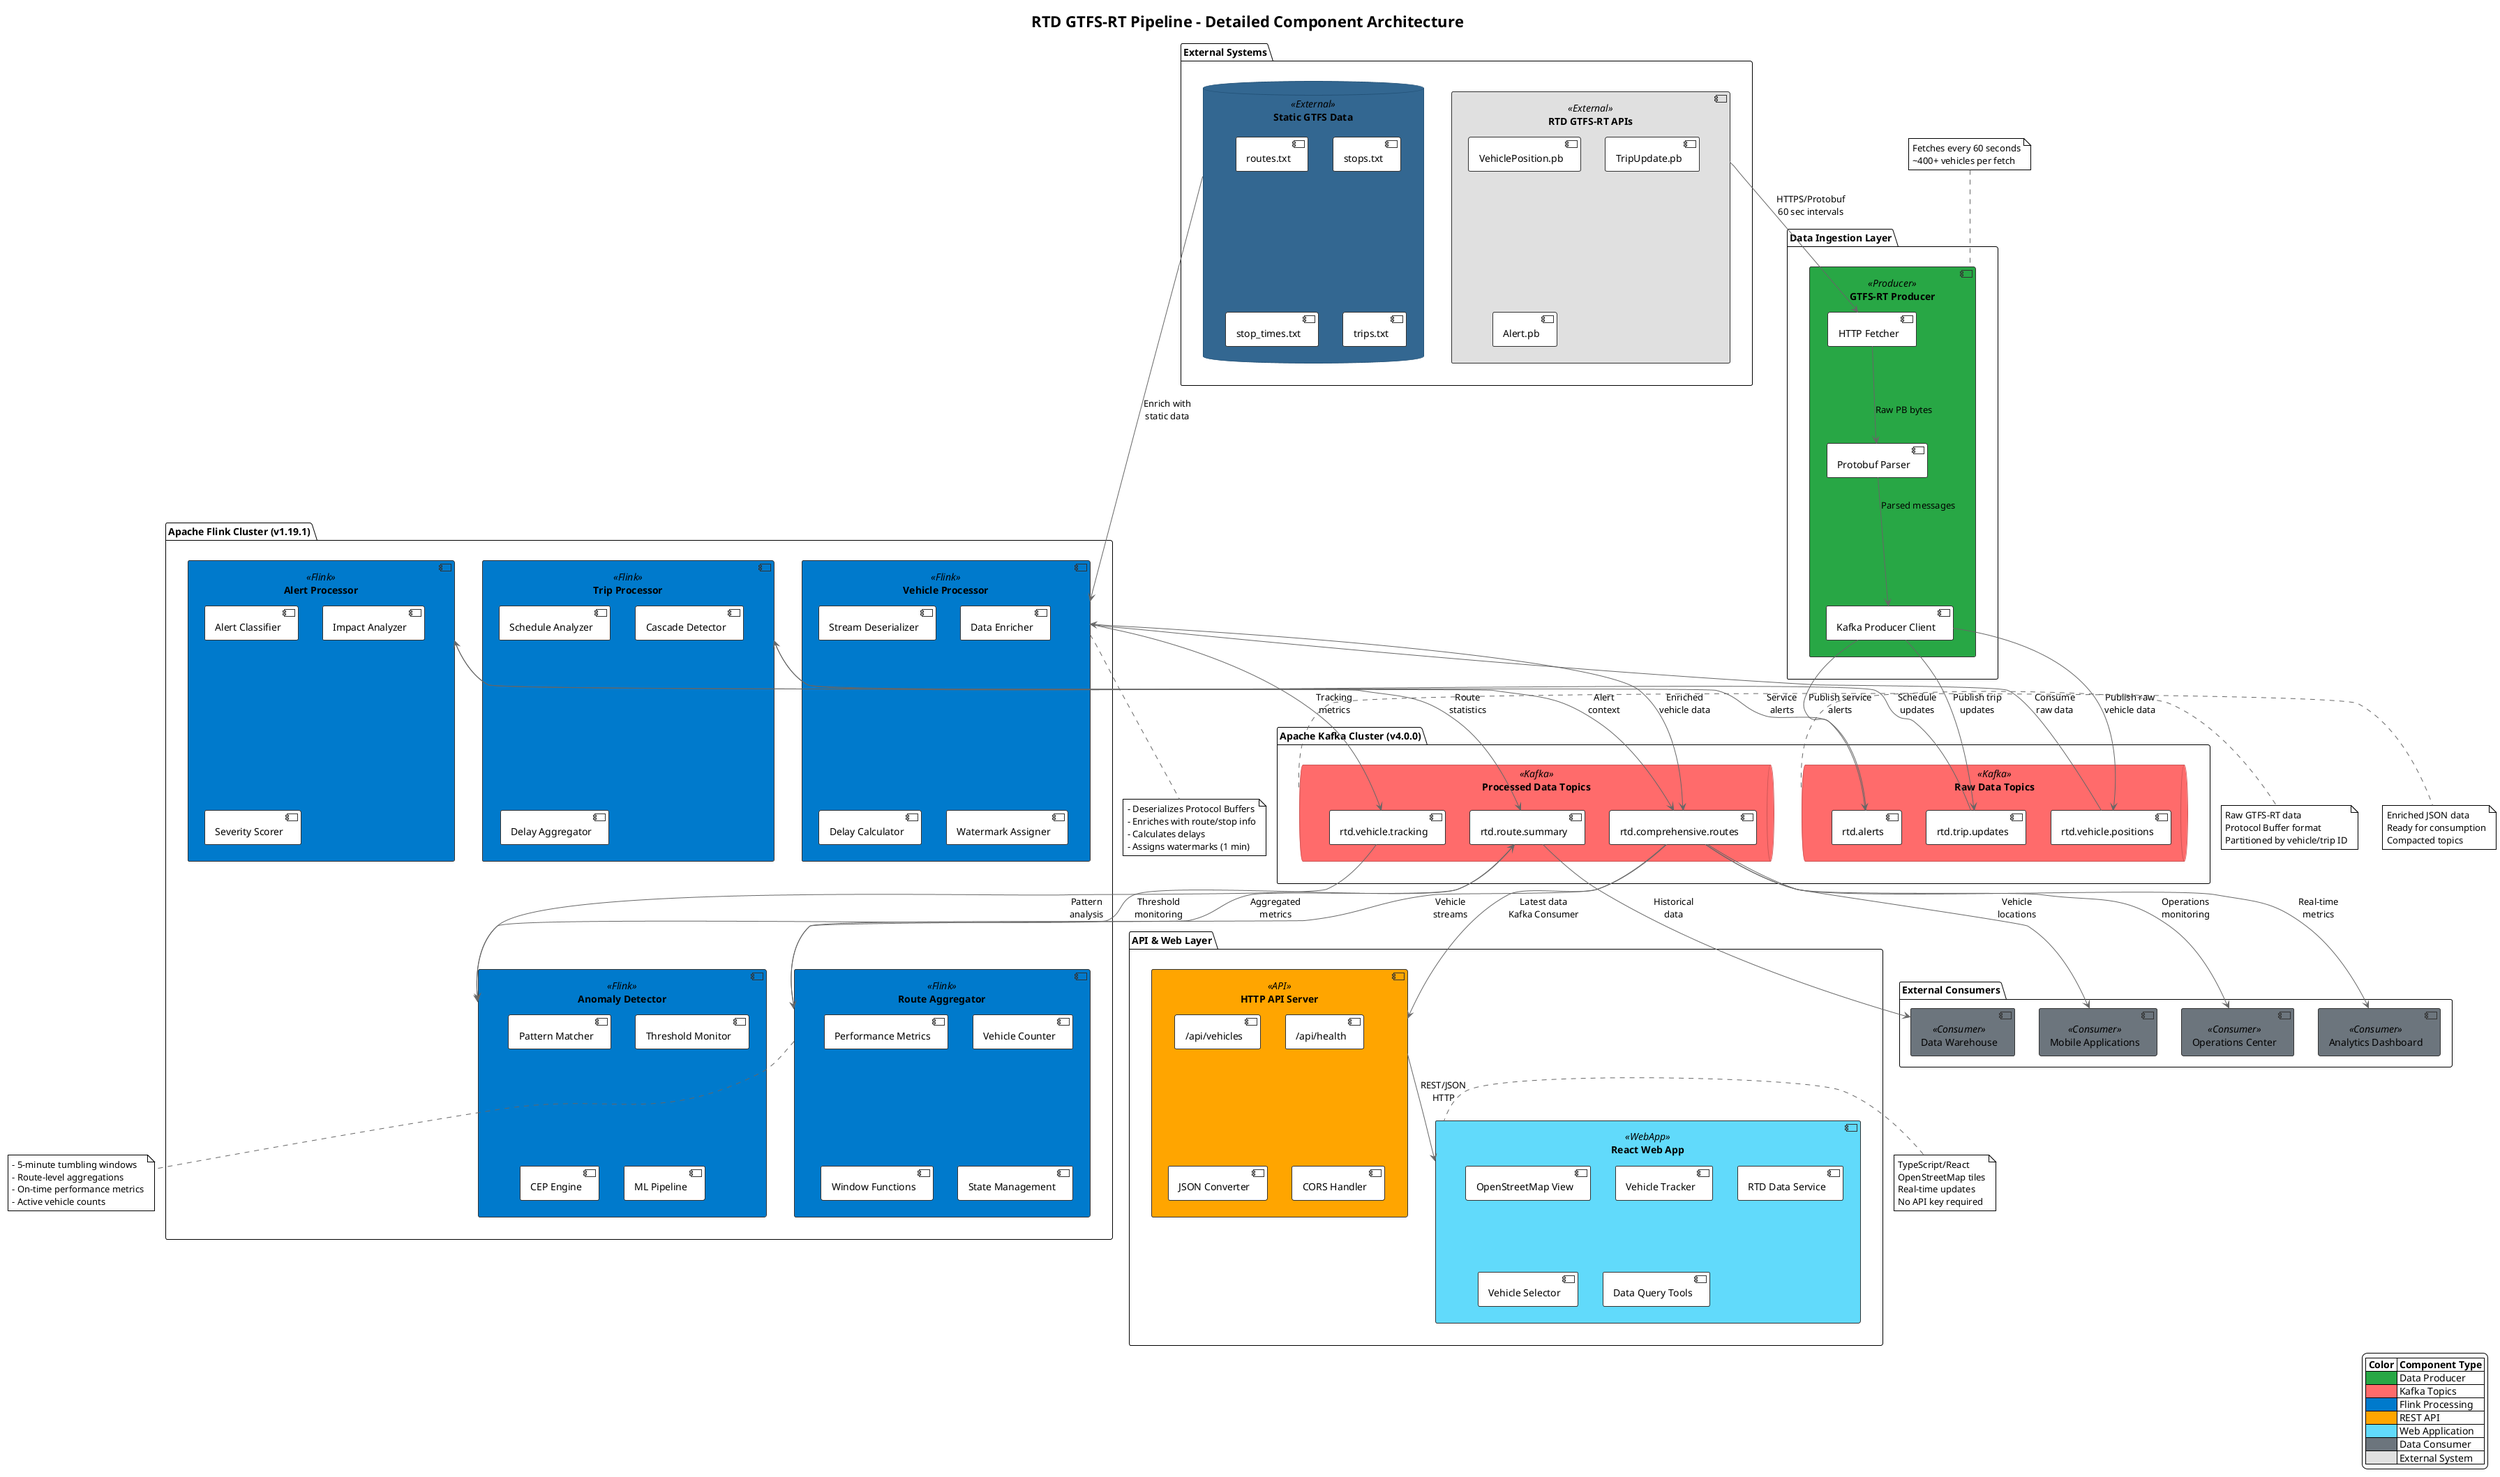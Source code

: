 @startuml RTD_Pipeline_Component_Architecture
!theme plain
title RTD GTFS-RT Pipeline - Detailed Component Architecture

skinparam component {
  BackgroundColor<<External>> #E0E0E0
  BackgroundColor<<Producer>> #28a745
  BackgroundColor<<Kafka>> #FF6B6B
  BackgroundColor<<Flink>> #007ACC
  BackgroundColor<<API>> #FFA500
  BackgroundColor<<WebApp>> #61DAFB
  BackgroundColor<<Consumer>> #6C757D
  BorderColor #333333
  ArrowColor #666666
}

skinparam database {
  BackgroundColor #336791
  BorderColor #225177
}

skinparam queue {
  BackgroundColor #FF6B6B
  BorderColor #CC5555
}

skinparam rectangle {
  BackgroundColor #F5F5F5
  BorderColor #999999
}

' External Systems
package "External Systems" {
  component "RTD GTFS-RT APIs" as RTD_API <<External>> {
    [VehiclePosition.pb]
    [TripUpdate.pb]
    [Alert.pb]
  }
  
  database "Static GTFS Data" as STATIC_GTFS <<External>> {
    [routes.txt]
    [stops.txt]
    [stop_times.txt]
    [trips.txt]
  }
}

' Data Ingestion Layer
package "Data Ingestion Layer" {
  component "GTFS-RT Producer" as PRODUCER <<Producer>> {
    [HTTP Fetcher] as FETCHER
    [Protobuf Parser] as PARSER
    [Kafka Producer Client] as KAFKA_CLIENT
    
    FETCHER --> PARSER : Raw PB bytes
    PARSER --> KAFKA_CLIENT : Parsed messages
  }
}

' Apache Kafka Message Bus
package "Apache Kafka Cluster (v4.0.0)" {
  queue "Raw Data Topics" as RAW_TOPICS <<Kafka>> {
    [rtd.vehicle.positions] as VEHICLE_TOPIC
    [rtd.trip.updates] as TRIP_TOPIC
    [rtd.alerts] as ALERT_TOPIC
  }
  
  queue "Processed Data Topics" as PROCESSED_TOPICS <<Kafka>> {
    [rtd.comprehensive.routes] as COMPREHENSIVE_TOPIC
    [rtd.route.summary] as SUMMARY_TOPIC
    [rtd.vehicle.tracking] as TRACKING_TOPIC
  }
}

' Apache Flink Processing
package "Apache Flink Cluster (v1.19.1)" {
  component "Vehicle Processor" as VEHICLE_PROC <<Flink>> {
    [Stream Deserializer]
    [Data Enricher]
    [Delay Calculator]
    [Watermark Assigner]
  }
  
  component "Trip Processor" as TRIP_PROC <<Flink>> {
    [Schedule Analyzer]
    [Cascade Detector]
    [Delay Aggregator]
  }
  
  component "Alert Processor" as ALERT_PROC <<Flink>> {
    [Alert Classifier]
    [Impact Analyzer]
    [Severity Scorer]
  }
  
  component "Route Aggregator" as AGGREGATOR <<Flink>> {
    [Performance Metrics]
    [Vehicle Counter]
    [Window Functions]
    [State Management]
  }
  
  component "Anomaly Detector" as ANOMALY <<Flink>> {
    [Pattern Matcher]
    [Threshold Monitor]
    [CEP Engine]
    [ML Pipeline]
  }
}

' API and Web Layer
package "API & Web Layer" {
  component "HTTP API Server" as API_SERVER <<API>> {
    [/api/vehicles] as VEHICLE_API
    [/api/health] as HEALTH_API
    [JSON Converter] as JSON_CONV
    [CORS Handler] as CORS
  }
  
  component "React Web App" as WEB_APP <<WebApp>> {
    [OpenStreetMap View] as MAP
    [Vehicle Tracker] as TRACKER
    [RTD Data Service] as DATA_SERVICE
    [Vehicle Selector] as SELECTOR
    [Data Query Tools] as QUERY_TOOLS
  }
}

' Data Consumers
package "External Consumers" {
  component "Analytics Dashboard" as DASHBOARD <<Consumer>>
  component "Mobile Applications" as MOBILE <<Consumer>>
  component "Data Warehouse" as WAREHOUSE <<Consumer>>
  component "Operations Center" as OPS_CENTER <<Consumer>>
}

' Data Flow Relationships

' Ingestion Flow
RTD_API --> FETCHER : "HTTPS/Protobuf\n60 sec intervals"
KAFKA_CLIENT --> VEHICLE_TOPIC : "Publish raw\nvehicle data"
KAFKA_CLIENT --> TRIP_TOPIC : "Publish trip\nupdates"
KAFKA_CLIENT --> ALERT_TOPIC : "Publish service\nalerts"

' Processing Flow - Vehicles
VEHICLE_TOPIC --> VEHICLE_PROC : "Consume\nraw data"
STATIC_GTFS --> VEHICLE_PROC : "Enrich with\nstatic data"
VEHICLE_PROC --> COMPREHENSIVE_TOPIC : "Enriched\nvehicle data"
VEHICLE_PROC --> TRACKING_TOPIC : "Tracking\nmetrics"

' Processing Flow - Trips
TRIP_TOPIC --> TRIP_PROC : "Schedule\nupdates"
TRIP_PROC --> SUMMARY_TOPIC : "Route\nstatistics"

' Processing Flow - Alerts
ALERT_TOPIC --> ALERT_PROC : "Service\nalerts"
ALERT_PROC --> COMPREHENSIVE_TOPIC : "Alert\ncontext"

' Aggregation Flow
COMPREHENSIVE_TOPIC --> AGGREGATOR : "Vehicle\nstreams"
AGGREGATOR --> SUMMARY_TOPIC : "Aggregated\nmetrics"

' Anomaly Detection
TRACKING_TOPIC --> ANOMALY : "Pattern\nanalysis"
SUMMARY_TOPIC --> ANOMALY : "Threshold\nmonitoring"

' API Flow
COMPREHENSIVE_TOPIC --> API_SERVER : "Latest data\nKafka Consumer"
API_SERVER --> WEB_APP : "REST/JSON\nHTTP"

' Consumer Flow
COMPREHENSIVE_TOPIC --> DASHBOARD : "Real-time\nmetrics"
COMPREHENSIVE_TOPIC --> MOBILE : "Vehicle\nlocations"
SUMMARY_TOPIC --> WAREHOUSE : "Historical\ndata"
COMPREHENSIVE_TOPIC --> OPS_CENTER : "Operations\nmonitoring"

' Annotations
note top of PRODUCER : Fetches every 60 seconds\n~400+ vehicles per fetch

note right of RAW_TOPICS : Raw GTFS-RT data\nProtocol Buffer format\nPartitioned by vehicle/trip ID

note right of PROCESSED_TOPICS : Enriched JSON data\nReady for consumption\nCompacted topics

note bottom of VEHICLE_PROC : - Deserializes Protocol Buffers\n- Enriches with route/stop info\n- Calculates delays\n- Assigns watermarks (1 min)

note bottom of AGGREGATOR : - 5-minute tumbling windows\n- Route-level aggregations\n- On-time performance metrics\n- Active vehicle counts

note left of WEB_APP : TypeScript/React\nOpenStreetMap tiles\nReal-time updates\nNo API key required

legend right
  |= Color |= Component Type |
  |<#28a745> | Data Producer |
  |<#FF6B6B> | Kafka Topics |
  |<#007ACC> | Flink Processing |
  |<#FFA500> | REST API |
  |<#61DAFB> | Web Application |
  |<#6C757D> | Data Consumer |
  |<#E0E0E0> | External System |
endlegend

@enduml
